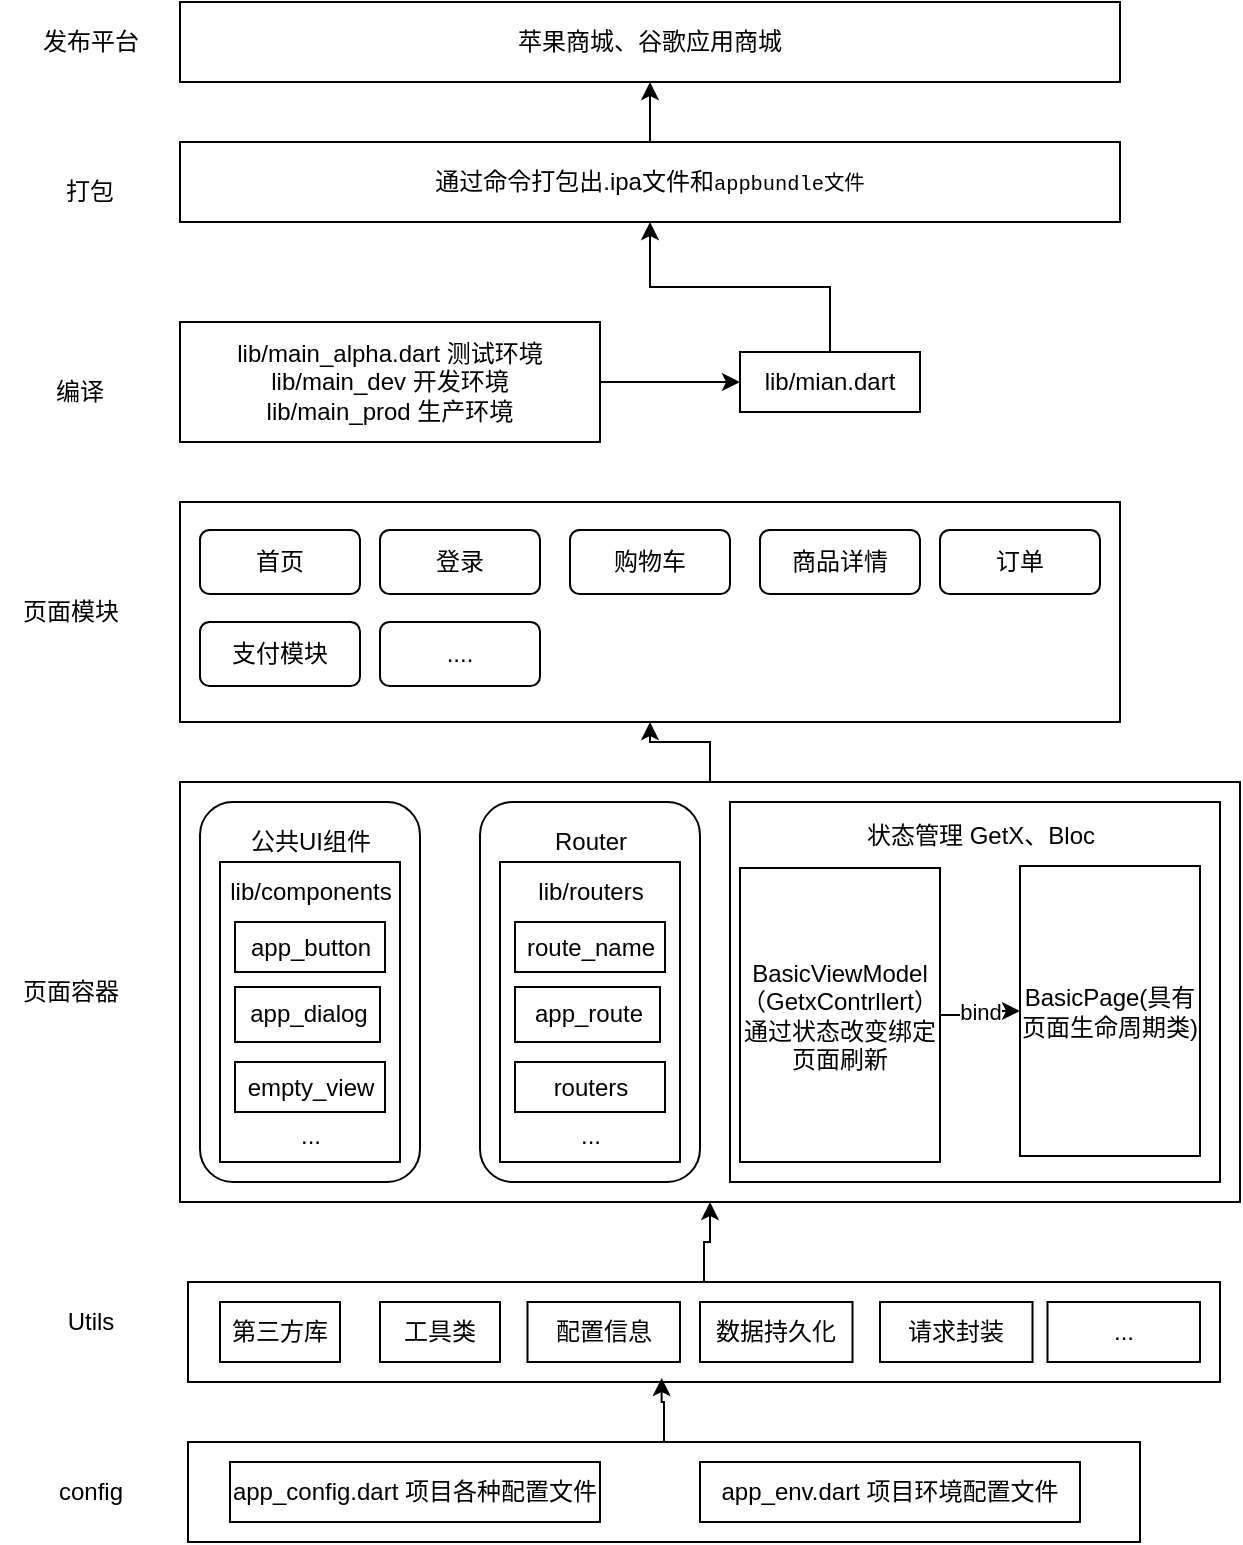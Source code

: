 <mxfile version="24.7.14">
  <diagram name="第 1 页" id="eJwEFCks3a2aGoU3RCqr">
    <mxGraphModel dx="1243" dy="761" grid="1" gridSize="10" guides="1" tooltips="1" connect="1" arrows="1" fold="1" page="1" pageScale="1" pageWidth="827" pageHeight="1169" math="0" shadow="0">
      <root>
        <mxCell id="0" />
        <mxCell id="1" parent="0" />
        <mxCell id="TIzGAIU9Y43XukY-FEHA-3" value="苹果商城、谷歌应用商城" style="rounded=0;whiteSpace=wrap;html=1;" vertex="1" parent="1">
          <mxGeometry x="190" y="40" width="470" height="40" as="geometry" />
        </mxCell>
        <mxCell id="TIzGAIU9Y43XukY-FEHA-4" value="发布平台" style="text;html=1;align=center;verticalAlign=middle;resizable=0;points=[];autosize=1;strokeColor=none;fillColor=none;" vertex="1" parent="1">
          <mxGeometry x="110" y="45" width="70" height="30" as="geometry" />
        </mxCell>
        <mxCell id="TIzGAIU9Y43XukY-FEHA-6" value="打包" style="text;html=1;align=center;verticalAlign=middle;whiteSpace=wrap;rounded=0;" vertex="1" parent="1">
          <mxGeometry x="115" y="120" width="60" height="30" as="geometry" />
        </mxCell>
        <mxCell id="TIzGAIU9Y43XukY-FEHA-8" value="" style="edgeStyle=orthogonalEdgeStyle;rounded=0;orthogonalLoop=1;jettySize=auto;html=1;" edge="1" parent="1" source="TIzGAIU9Y43XukY-FEHA-7" target="TIzGAIU9Y43XukY-FEHA-3">
          <mxGeometry relative="1" as="geometry" />
        </mxCell>
        <mxCell id="TIzGAIU9Y43XukY-FEHA-7" value="通过命令打包出.ipa文件和&lt;span style=&quot;background-color: transparent; font-family: Menlo, Monaco, Consolas, &amp;quot;Courier New&amp;quot;, monospace; font-size: 0.85em; text-align: left;&quot;&gt;appbundle文件&lt;/span&gt;" style="rounded=0;whiteSpace=wrap;html=1;" vertex="1" parent="1">
          <mxGeometry x="190" y="110" width="470" height="40" as="geometry" />
        </mxCell>
        <mxCell id="TIzGAIU9Y43XukY-FEHA-9" value="编译" style="text;html=1;align=center;verticalAlign=middle;whiteSpace=wrap;rounded=0;" vertex="1" parent="1">
          <mxGeometry x="110" y="220" width="60" height="30" as="geometry" />
        </mxCell>
        <mxCell id="TIzGAIU9Y43XukY-FEHA-11" value="" style="edgeStyle=orthogonalEdgeStyle;rounded=0;orthogonalLoop=1;jettySize=auto;html=1;" edge="1" parent="1" source="TIzGAIU9Y43XukY-FEHA-10" target="TIzGAIU9Y43XukY-FEHA-7">
          <mxGeometry relative="1" as="geometry" />
        </mxCell>
        <mxCell id="TIzGAIU9Y43XukY-FEHA-10" value="lib/mian.dart" style="rounded=0;whiteSpace=wrap;html=1;" vertex="1" parent="1">
          <mxGeometry x="470" y="215" width="90" height="30" as="geometry" />
        </mxCell>
        <mxCell id="TIzGAIU9Y43XukY-FEHA-13" style="edgeStyle=orthogonalEdgeStyle;rounded=0;orthogonalLoop=1;jettySize=auto;html=1;" edge="1" parent="1" source="TIzGAIU9Y43XukY-FEHA-12" target="TIzGAIU9Y43XukY-FEHA-10">
          <mxGeometry relative="1" as="geometry" />
        </mxCell>
        <mxCell id="TIzGAIU9Y43XukY-FEHA-12" value="lib/main_alpha.dart 测试环境&lt;div&gt;lib/main_dev 开发环境&lt;/div&gt;&lt;div&gt;lib/main_prod 生产环境&lt;/div&gt;" style="rounded=0;whiteSpace=wrap;html=1;" vertex="1" parent="1">
          <mxGeometry x="190" y="200" width="210" height="60" as="geometry" />
        </mxCell>
        <mxCell id="TIzGAIU9Y43XukY-FEHA-14" value="" style="rounded=0;whiteSpace=wrap;html=1;" vertex="1" parent="1">
          <mxGeometry x="190" y="290" width="470" height="110" as="geometry" />
        </mxCell>
        <mxCell id="TIzGAIU9Y43XukY-FEHA-15" value="页面模块" style="text;html=1;align=center;verticalAlign=middle;resizable=0;points=[];autosize=1;strokeColor=none;fillColor=none;" vertex="1" parent="1">
          <mxGeometry x="100" y="330" width="70" height="30" as="geometry" />
        </mxCell>
        <mxCell id="TIzGAIU9Y43XukY-FEHA-16" value="首页" style="rounded=1;whiteSpace=wrap;html=1;" vertex="1" parent="1">
          <mxGeometry x="200" y="304" width="80" height="32" as="geometry" />
        </mxCell>
        <mxCell id="TIzGAIU9Y43XukY-FEHA-17" value="登录" style="rounded=1;whiteSpace=wrap;html=1;" vertex="1" parent="1">
          <mxGeometry x="290" y="304" width="80" height="32" as="geometry" />
        </mxCell>
        <mxCell id="TIzGAIU9Y43XukY-FEHA-18" value="购物车&lt;span style=&quot;color: rgba(0, 0, 0, 0); font-family: monospace; font-size: 0px; text-align: start; text-wrap: nowrap;&quot;&gt;%3CmxGraphModel%3E%3Croot%3E%3CmxCell%20id%3D%220%22%2F%3E%3CmxCell%20id%3D%221%22%20parent%3D%220%22%2F%3E%3CmxCell%20id%3D%222%22%20value%3D%22%E7%99%BB%E5%BD%95%22%20style%3D%22rounded%3D1%3BwhiteSpace%3Dwrap%3Bhtml%3D1%3B%22%20vertex%3D%221%22%20parent%3D%221%22%3E%3CmxGeometry%20x%3D%22290%22%20y%3D%22304%22%20width%3D%2280%22%20height%3D%2232%22%20as%3D%22geometry%22%2F%3E%3C%2FmxCell%3E%3C%2Froot%3E%3C%2FmxGraphModel%3E&lt;/span&gt;" style="rounded=1;whiteSpace=wrap;html=1;" vertex="1" parent="1">
          <mxGeometry x="385" y="304" width="80" height="32" as="geometry" />
        </mxCell>
        <mxCell id="TIzGAIU9Y43XukY-FEHA-19" value="商品详情" style="rounded=1;whiteSpace=wrap;html=1;" vertex="1" parent="1">
          <mxGeometry x="480" y="304" width="80" height="32" as="geometry" />
        </mxCell>
        <mxCell id="TIzGAIU9Y43XukY-FEHA-20" value="订单" style="rounded=1;whiteSpace=wrap;html=1;" vertex="1" parent="1">
          <mxGeometry x="570" y="304" width="80" height="32" as="geometry" />
        </mxCell>
        <mxCell id="TIzGAIU9Y43XukY-FEHA-21" value="支付模块" style="rounded=1;whiteSpace=wrap;html=1;" vertex="1" parent="1">
          <mxGeometry x="200" y="350" width="80" height="32" as="geometry" />
        </mxCell>
        <mxCell id="TIzGAIU9Y43XukY-FEHA-23" value="...." style="rounded=1;whiteSpace=wrap;html=1;" vertex="1" parent="1">
          <mxGeometry x="290" y="350" width="80" height="32" as="geometry" />
        </mxCell>
        <mxCell id="TIzGAIU9Y43XukY-FEHA-24" value="页面容器" style="text;html=1;align=center;verticalAlign=middle;resizable=0;points=[];autosize=1;strokeColor=none;fillColor=none;" vertex="1" parent="1">
          <mxGeometry x="100" y="520" width="70" height="30" as="geometry" />
        </mxCell>
        <mxCell id="TIzGAIU9Y43XukY-FEHA-37" style="edgeStyle=orthogonalEdgeStyle;rounded=0;orthogonalLoop=1;jettySize=auto;html=1;entryX=0.5;entryY=1;entryDx=0;entryDy=0;" edge="1" parent="1" source="TIzGAIU9Y43XukY-FEHA-25" target="TIzGAIU9Y43XukY-FEHA-14">
          <mxGeometry relative="1" as="geometry" />
        </mxCell>
        <mxCell id="TIzGAIU9Y43XukY-FEHA-25" value="" style="rounded=0;whiteSpace=wrap;html=1;" vertex="1" parent="1">
          <mxGeometry x="190" y="430" width="530" height="210" as="geometry" />
        </mxCell>
        <mxCell id="TIzGAIU9Y43XukY-FEHA-26" value="" style="rounded=1;whiteSpace=wrap;html=1;align=left;" vertex="1" parent="1">
          <mxGeometry x="200" y="440" width="110" height="190" as="geometry" />
        </mxCell>
        <mxCell id="TIzGAIU9Y43XukY-FEHA-27" value="公共UI组件" style="text;html=1;align=center;verticalAlign=middle;resizable=0;points=[];autosize=1;strokeColor=none;fillColor=none;" vertex="1" parent="1">
          <mxGeometry x="215" y="445" width="80" height="30" as="geometry" />
        </mxCell>
        <mxCell id="TIzGAIU9Y43XukY-FEHA-28" value="" style="rounded=0;whiteSpace=wrap;html=1;" vertex="1" parent="1">
          <mxGeometry x="210" y="470" width="90" height="150" as="geometry" />
        </mxCell>
        <mxCell id="TIzGAIU9Y43XukY-FEHA-29" value="&lt;span style=&quot;text-wrap: wrap;&quot;&gt;lib/components&lt;/span&gt;" style="text;html=1;align=center;verticalAlign=middle;resizable=0;points=[];autosize=1;strokeColor=none;fillColor=none;" vertex="1" parent="1">
          <mxGeometry x="205" y="470" width="100" height="30" as="geometry" />
        </mxCell>
        <mxCell id="TIzGAIU9Y43XukY-FEHA-30" value="app_button" style="rounded=0;whiteSpace=wrap;html=1;" vertex="1" parent="1">
          <mxGeometry x="217.5" y="500" width="75" height="25" as="geometry" />
        </mxCell>
        <mxCell id="TIzGAIU9Y43XukY-FEHA-33" value="app_dialog" style="rounded=0;whiteSpace=wrap;html=1;" vertex="1" parent="1">
          <mxGeometry x="217.5" y="532.5" width="72.5" height="27.5" as="geometry" />
        </mxCell>
        <mxCell id="TIzGAIU9Y43XukY-FEHA-34" value="empty_view" style="rounded=0;whiteSpace=wrap;html=1;" vertex="1" parent="1">
          <mxGeometry x="217.5" y="570" width="75" height="25" as="geometry" />
        </mxCell>
        <mxCell id="TIzGAIU9Y43XukY-FEHA-35" value="...&lt;div&gt;&lt;br&gt;&lt;/div&gt;" style="text;html=1;align=center;verticalAlign=middle;resizable=0;points=[];autosize=1;strokeColor=none;fillColor=none;" vertex="1" parent="1">
          <mxGeometry x="240" y="594" width="30" height="40" as="geometry" />
        </mxCell>
        <mxCell id="TIzGAIU9Y43XukY-FEHA-56" value="" style="rounded=1;whiteSpace=wrap;html=1;align=left;" vertex="1" parent="1">
          <mxGeometry x="340" y="440" width="110" height="190" as="geometry" />
        </mxCell>
        <mxCell id="TIzGAIU9Y43XukY-FEHA-57" value="Router" style="text;html=1;align=center;verticalAlign=middle;resizable=0;points=[];autosize=1;strokeColor=none;fillColor=none;" vertex="1" parent="1">
          <mxGeometry x="365" y="445" width="60" height="30" as="geometry" />
        </mxCell>
        <mxCell id="TIzGAIU9Y43XukY-FEHA-58" value="" style="rounded=0;whiteSpace=wrap;html=1;" vertex="1" parent="1">
          <mxGeometry x="350" y="470" width="90" height="150" as="geometry" />
        </mxCell>
        <mxCell id="TIzGAIU9Y43XukY-FEHA-59" value="&lt;span style=&quot;text-wrap: wrap;&quot;&gt;lib/routers&lt;/span&gt;" style="text;html=1;align=center;verticalAlign=middle;resizable=0;points=[];autosize=1;strokeColor=none;fillColor=none;" vertex="1" parent="1">
          <mxGeometry x="355" y="470" width="80" height="30" as="geometry" />
        </mxCell>
        <mxCell id="TIzGAIU9Y43XukY-FEHA-60" value="route_name" style="rounded=0;whiteSpace=wrap;html=1;" vertex="1" parent="1">
          <mxGeometry x="357.5" y="500" width="75" height="25" as="geometry" />
        </mxCell>
        <mxCell id="TIzGAIU9Y43XukY-FEHA-61" value="app_route" style="rounded=0;whiteSpace=wrap;html=1;" vertex="1" parent="1">
          <mxGeometry x="357.5" y="532.5" width="72.5" height="27.5" as="geometry" />
        </mxCell>
        <mxCell id="TIzGAIU9Y43XukY-FEHA-62" value="routers" style="rounded=0;whiteSpace=wrap;html=1;" vertex="1" parent="1">
          <mxGeometry x="357.5" y="570" width="75" height="25" as="geometry" />
        </mxCell>
        <mxCell id="TIzGAIU9Y43XukY-FEHA-63" value="...&lt;div&gt;&lt;br&gt;&lt;/div&gt;" style="text;html=1;align=center;verticalAlign=middle;resizable=0;points=[];autosize=1;strokeColor=none;fillColor=none;" vertex="1" parent="1">
          <mxGeometry x="380" y="594" width="30" height="40" as="geometry" />
        </mxCell>
        <mxCell id="TIzGAIU9Y43XukY-FEHA-66" value="" style="rounded=0;whiteSpace=wrap;html=1;" vertex="1" parent="1">
          <mxGeometry x="465" y="440" width="245" height="190" as="geometry" />
        </mxCell>
        <mxCell id="TIzGAIU9Y43XukY-FEHA-69" value="状态管理 GetX、Bloc" style="text;html=1;align=center;verticalAlign=middle;resizable=0;points=[];autosize=1;strokeColor=none;fillColor=none;" vertex="1" parent="1">
          <mxGeometry x="520" y="442" width="140" height="30" as="geometry" />
        </mxCell>
        <mxCell id="TIzGAIU9Y43XukY-FEHA-72" style="edgeStyle=orthogonalEdgeStyle;rounded=0;orthogonalLoop=1;jettySize=auto;html=1;exitX=1;exitY=0.5;exitDx=0;exitDy=0;entryX=0;entryY=0.5;entryDx=0;entryDy=0;" edge="1" parent="1" source="TIzGAIU9Y43XukY-FEHA-70" target="TIzGAIU9Y43XukY-FEHA-71">
          <mxGeometry relative="1" as="geometry" />
        </mxCell>
        <mxCell id="TIzGAIU9Y43XukY-FEHA-73" value="bind" style="edgeLabel;html=1;align=center;verticalAlign=middle;resizable=0;points=[];" vertex="1" connectable="0" parent="TIzGAIU9Y43XukY-FEHA-72">
          <mxGeometry x="0.048" y="1" relative="1" as="geometry">
            <mxPoint y="1" as="offset" />
          </mxGeometry>
        </mxCell>
        <mxCell id="TIzGAIU9Y43XukY-FEHA-70" value="&lt;div&gt;BasicViewModel（GetxContrllert）通过状态改变绑定页面刷新&lt;br&gt;&lt;/div&gt;" style="rounded=0;whiteSpace=wrap;html=1;" vertex="1" parent="1">
          <mxGeometry x="470" y="473" width="100" height="147" as="geometry" />
        </mxCell>
        <mxCell id="TIzGAIU9Y43XukY-FEHA-71" value="BasicPage(具有页面生命周期类)" style="rounded=0;whiteSpace=wrap;html=1;" vertex="1" parent="1">
          <mxGeometry x="610" y="472" width="90" height="145" as="geometry" />
        </mxCell>
        <mxCell id="TIzGAIU9Y43XukY-FEHA-74" value="Utils" style="text;html=1;align=center;verticalAlign=middle;resizable=0;points=[];autosize=1;strokeColor=none;fillColor=none;" vertex="1" parent="1">
          <mxGeometry x="120" y="685" width="50" height="30" as="geometry" />
        </mxCell>
        <mxCell id="TIzGAIU9Y43XukY-FEHA-78" style="edgeStyle=orthogonalEdgeStyle;rounded=0;orthogonalLoop=1;jettySize=auto;html=1;entryX=0.5;entryY=1;entryDx=0;entryDy=0;" edge="1" parent="1" source="TIzGAIU9Y43XukY-FEHA-75" target="TIzGAIU9Y43XukY-FEHA-25">
          <mxGeometry relative="1" as="geometry" />
        </mxCell>
        <mxCell id="TIzGAIU9Y43XukY-FEHA-75" value="&lt;span style=&quot;color: rgba(0, 0, 0, 0); font-family: monospace; font-size: 0px; text-align: start; text-wrap: nowrap;&quot;&gt;%3CmxGraphModel%3E%3Croot%3E%3CmxCell%20id%3D%220%22%2F%3E%3CmxCell%20id%3D%221%22%20parent%3D%220%22%2F%3E%3CmxCell%20id%3D%222%22%20value%3D%22%E5%B7%A5%E5%85%B7%E7%B1%BB%22%20style%3D%22rounded%3D0%3BwhiteSpace%3Dwrap%3Bhtml%3D1%3B%22%20vertex%3D%221%22%20parent%3D%221%22%3E%3CmxGeometry%20x%3D%22290%22%20y%3D%22690%22%20width%3D%2260%22%20height%3D%2230%22%20as%3D%22geometry%22%2F%3E%3C%2FmxCell%3E%3C%2Froot%3E%3C%2FmxGraphModel%3E&lt;/span&gt;" style="rounded=0;whiteSpace=wrap;html=1;" vertex="1" parent="1">
          <mxGeometry x="194" y="680" width="516" height="50" as="geometry" />
        </mxCell>
        <mxCell id="TIzGAIU9Y43XukY-FEHA-76" style="edgeStyle=orthogonalEdgeStyle;rounded=0;orthogonalLoop=1;jettySize=auto;html=1;exitX=0.5;exitY=1;exitDx=0;exitDy=0;" edge="1" parent="1" source="TIzGAIU9Y43XukY-FEHA-75" target="TIzGAIU9Y43XukY-FEHA-75">
          <mxGeometry relative="1" as="geometry" />
        </mxCell>
        <mxCell id="TIzGAIU9Y43XukY-FEHA-79" value="第三方库" style="rounded=0;whiteSpace=wrap;html=1;" vertex="1" parent="1">
          <mxGeometry x="210" y="690" width="60" height="30" as="geometry" />
        </mxCell>
        <mxCell id="TIzGAIU9Y43XukY-FEHA-80" value="工具类" style="rounded=0;whiteSpace=wrap;html=1;" vertex="1" parent="1">
          <mxGeometry x="290" y="690" width="60" height="30" as="geometry" />
        </mxCell>
        <mxCell id="TIzGAIU9Y43XukY-FEHA-81" value="配置信息" style="rounded=0;whiteSpace=wrap;html=1;" vertex="1" parent="1">
          <mxGeometry x="363.75" y="690" width="76.25" height="30" as="geometry" />
        </mxCell>
        <mxCell id="TIzGAIU9Y43XukY-FEHA-83" value="数据持久化" style="rounded=0;whiteSpace=wrap;html=1;" vertex="1" parent="1">
          <mxGeometry x="450" y="690" width="76.25" height="30" as="geometry" />
        </mxCell>
        <mxCell id="TIzGAIU9Y43XukY-FEHA-84" value="请求封装" style="rounded=0;whiteSpace=wrap;html=1;" vertex="1" parent="1">
          <mxGeometry x="540" y="690" width="76.25" height="30" as="geometry" />
        </mxCell>
        <mxCell id="TIzGAIU9Y43XukY-FEHA-85" value="..." style="rounded=0;whiteSpace=wrap;html=1;" vertex="1" parent="1">
          <mxGeometry x="623.75" y="690" width="76.25" height="30" as="geometry" />
        </mxCell>
        <mxCell id="TIzGAIU9Y43XukY-FEHA-86" value="config" style="text;html=1;align=center;verticalAlign=middle;resizable=0;points=[];autosize=1;strokeColor=none;fillColor=none;" vertex="1" parent="1">
          <mxGeometry x="115" y="770" width="60" height="30" as="geometry" />
        </mxCell>
        <mxCell id="TIzGAIU9Y43XukY-FEHA-87" value="" style="rounded=0;whiteSpace=wrap;html=1;" vertex="1" parent="1">
          <mxGeometry x="194" y="760" width="476" height="50" as="geometry" />
        </mxCell>
        <mxCell id="TIzGAIU9Y43XukY-FEHA-90" value="app_config.dart 项目各种配置文件" style="rounded=0;whiteSpace=wrap;html=1;" vertex="1" parent="1">
          <mxGeometry x="215" y="770" width="185" height="30" as="geometry" />
        </mxCell>
        <mxCell id="TIzGAIU9Y43XukY-FEHA-91" value="app_env.dart 项目环境配置文件" style="rounded=0;whiteSpace=wrap;html=1;" vertex="1" parent="1">
          <mxGeometry x="450" y="770" width="190" height="30" as="geometry" />
        </mxCell>
        <mxCell id="TIzGAIU9Y43XukY-FEHA-92" style="edgeStyle=orthogonalEdgeStyle;rounded=0;orthogonalLoop=1;jettySize=auto;html=1;entryX=0.459;entryY=0.96;entryDx=0;entryDy=0;entryPerimeter=0;" edge="1" parent="1" source="TIzGAIU9Y43XukY-FEHA-87" target="TIzGAIU9Y43XukY-FEHA-75">
          <mxGeometry relative="1" as="geometry" />
        </mxCell>
      </root>
    </mxGraphModel>
  </diagram>
</mxfile>
